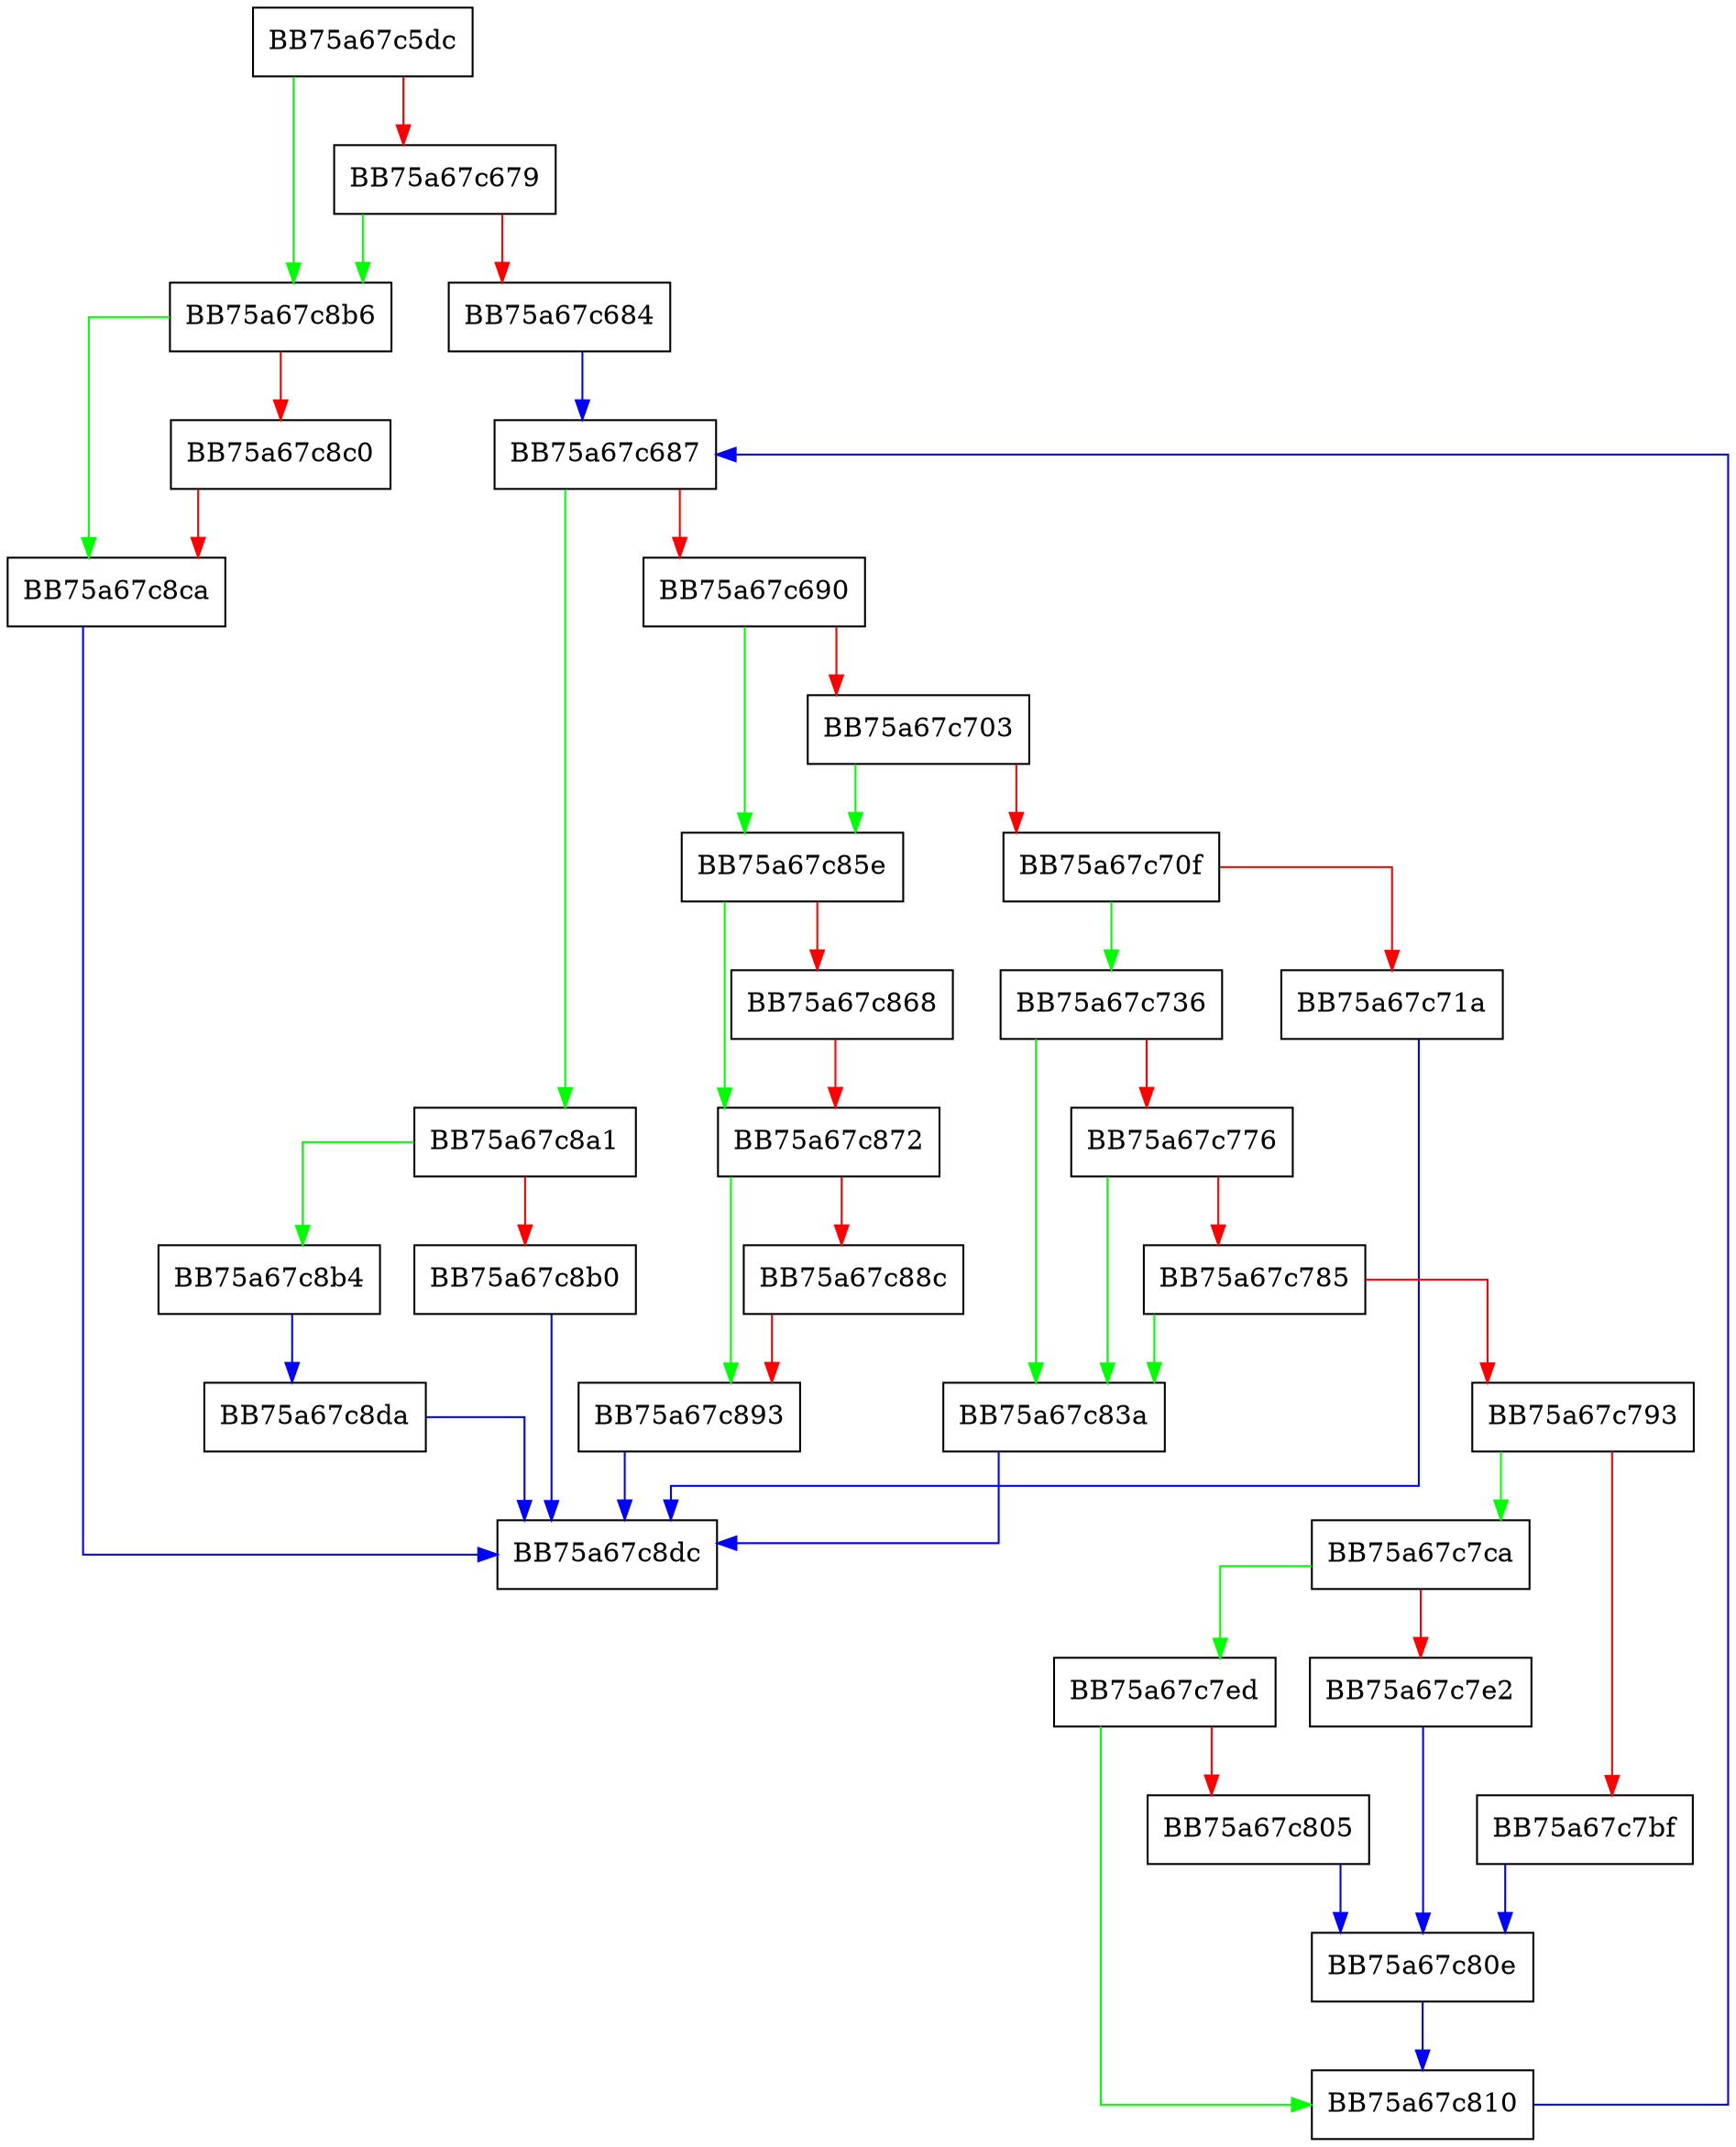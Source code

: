 digraph IsValidObTypeIndexTable {
  node [shape="box"];
  graph [splines=ortho];
  BB75a67c5dc -> BB75a67c8b6 [color="green"];
  BB75a67c5dc -> BB75a67c679 [color="red"];
  BB75a67c679 -> BB75a67c8b6 [color="green"];
  BB75a67c679 -> BB75a67c684 [color="red"];
  BB75a67c684 -> BB75a67c687 [color="blue"];
  BB75a67c687 -> BB75a67c8a1 [color="green"];
  BB75a67c687 -> BB75a67c690 [color="red"];
  BB75a67c690 -> BB75a67c85e [color="green"];
  BB75a67c690 -> BB75a67c703 [color="red"];
  BB75a67c703 -> BB75a67c85e [color="green"];
  BB75a67c703 -> BB75a67c70f [color="red"];
  BB75a67c70f -> BB75a67c736 [color="green"];
  BB75a67c70f -> BB75a67c71a [color="red"];
  BB75a67c71a -> BB75a67c8dc [color="blue"];
  BB75a67c736 -> BB75a67c83a [color="green"];
  BB75a67c736 -> BB75a67c776 [color="red"];
  BB75a67c776 -> BB75a67c83a [color="green"];
  BB75a67c776 -> BB75a67c785 [color="red"];
  BB75a67c785 -> BB75a67c83a [color="green"];
  BB75a67c785 -> BB75a67c793 [color="red"];
  BB75a67c793 -> BB75a67c7ca [color="green"];
  BB75a67c793 -> BB75a67c7bf [color="red"];
  BB75a67c7bf -> BB75a67c80e [color="blue"];
  BB75a67c7ca -> BB75a67c7ed [color="green"];
  BB75a67c7ca -> BB75a67c7e2 [color="red"];
  BB75a67c7e2 -> BB75a67c80e [color="blue"];
  BB75a67c7ed -> BB75a67c810 [color="green"];
  BB75a67c7ed -> BB75a67c805 [color="red"];
  BB75a67c805 -> BB75a67c80e [color="blue"];
  BB75a67c80e -> BB75a67c810 [color="blue"];
  BB75a67c810 -> BB75a67c687 [color="blue"];
  BB75a67c83a -> BB75a67c8dc [color="blue"];
  BB75a67c85e -> BB75a67c872 [color="green"];
  BB75a67c85e -> BB75a67c868 [color="red"];
  BB75a67c868 -> BB75a67c872 [color="red"];
  BB75a67c872 -> BB75a67c893 [color="green"];
  BB75a67c872 -> BB75a67c88c [color="red"];
  BB75a67c88c -> BB75a67c893 [color="red"];
  BB75a67c893 -> BB75a67c8dc [color="blue"];
  BB75a67c8a1 -> BB75a67c8b4 [color="green"];
  BB75a67c8a1 -> BB75a67c8b0 [color="red"];
  BB75a67c8b0 -> BB75a67c8dc [color="blue"];
  BB75a67c8b4 -> BB75a67c8da [color="blue"];
  BB75a67c8b6 -> BB75a67c8ca [color="green"];
  BB75a67c8b6 -> BB75a67c8c0 [color="red"];
  BB75a67c8c0 -> BB75a67c8ca [color="red"];
  BB75a67c8ca -> BB75a67c8dc [color="blue"];
  BB75a67c8da -> BB75a67c8dc [color="blue"];
}